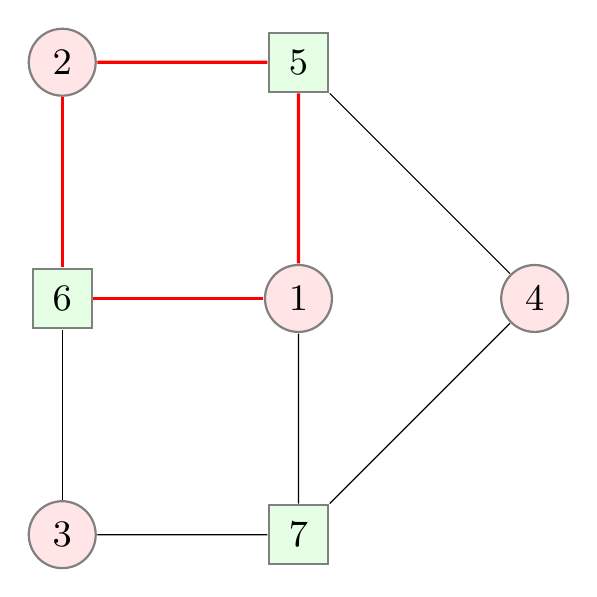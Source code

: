 \begin{tikzpicture}
[
scale=1.5,transform shape,
state/.style={rectangle,draw=black!50,fill=green!10,thick,minimum size=5mm},
oper/.style={circle,draw=black!50,fill=red!10,thick, minimum size=5mm, font=\small},
arr/.style={-,auto,>=stealth},
arrBright/.style={-,auto,>=stealth,draw=red,very thick}
]
\small

% Input staff 
%\node (a0) at (0,0) [oper ] {$+$};
%\draw [arr](-1,0) to node [left,xshift=-3mm]{$x_i$} node{}(a0);
%\draw (1,0) circle (0.3mm) [fill=black!];
%\node (mp0) at (1,1) [oper,label=left:$f_0$ ] {$\times$};
%\draw [arr] (1,0) -- (mp0);
%\draw (mp0) -- (1,2.5);
%\draw [arr] (0,-2.5) -- (a0);
% Filter section

\node (s6) at (0,0) [state] {6};
\node (s5) at (2,2) [state] {5};
\node (s7) at (2,-2) [state] {7};

\node (s2) at (0,2) [oper] {2};
\node (s3) at (0,-2) [oper] {3};
\node (s1) at (2,0) [oper] {1};
\node (s4) at (4,0) [oper] {4};

\draw [arr](s4)[] to node [right]{} node{}(s5);
\draw [arr](s4)[] to node [right]{} node{}(s7);
\draw [arrBright](s2)[] to node [above]{} node{}(s5);
\draw [arrBright](s2)[] to node [right]{} node{}(s6);
\draw [arrBright](s1)[] to node [right]{} node{}(s5);
\draw [arrBright](s1)[] to node [above]{} node{}(s6);
\draw [arr](s1)[] to node [right]{} node{}(s7);
\draw [arr](s3)[] to node [right]{} node{}(s6);
\draw [arr](s3)[] to node [above]{} node{}(s7);


\end{tikzpicture}

